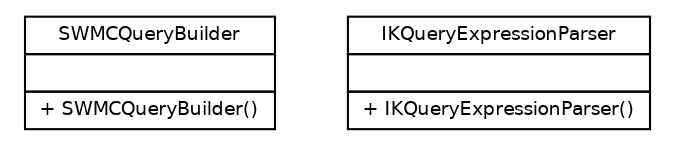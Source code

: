 #!/usr/local/bin/dot
#
# Class diagram 
# Generated by UmlGraph version 4.6 (http://www.spinellis.gr/sw/umlgraph)
#

digraph G {
	edge [fontname="Helvetica",fontsize=10,labelfontname="Helvetica",labelfontsize=10];
	node [fontname="Helvetica",fontsize=10,shape=plaintext];
	// org.wltea.analyzer.query.SWMCQueryBuilder
	c201 [label=<<table border="0" cellborder="1" cellspacing="0" cellpadding="2" port="p" href="./SWMCQueryBuilder.html">
		<tr><td><table border="0" cellspacing="0" cellpadding="1">
			<tr><td> SWMCQueryBuilder </td></tr>
		</table></td></tr>
		<tr><td><table border="0" cellspacing="0" cellpadding="1">
			<tr><td align="left">  </td></tr>
		</table></td></tr>
		<tr><td><table border="0" cellspacing="0" cellpadding="1">
			<tr><td align="left"> + SWMCQueryBuilder() </td></tr>
		</table></td></tr>
		</table>>, fontname="Helvetica", fontcolor="black", fontsize=9.0];
	// org.wltea.analyzer.query.IKQueryExpressionParser
	c202 [label=<<table border="0" cellborder="1" cellspacing="0" cellpadding="2" port="p" href="./IKQueryExpressionParser.html">
		<tr><td><table border="0" cellspacing="0" cellpadding="1">
			<tr><td> IKQueryExpressionParser </td></tr>
		</table></td></tr>
		<tr><td><table border="0" cellspacing="0" cellpadding="1">
			<tr><td align="left">  </td></tr>
		</table></td></tr>
		<tr><td><table border="0" cellspacing="0" cellpadding="1">
			<tr><td align="left"> + IKQueryExpressionParser() </td></tr>
		</table></td></tr>
		</table>>, fontname="Helvetica", fontcolor="black", fontsize=9.0];
}

